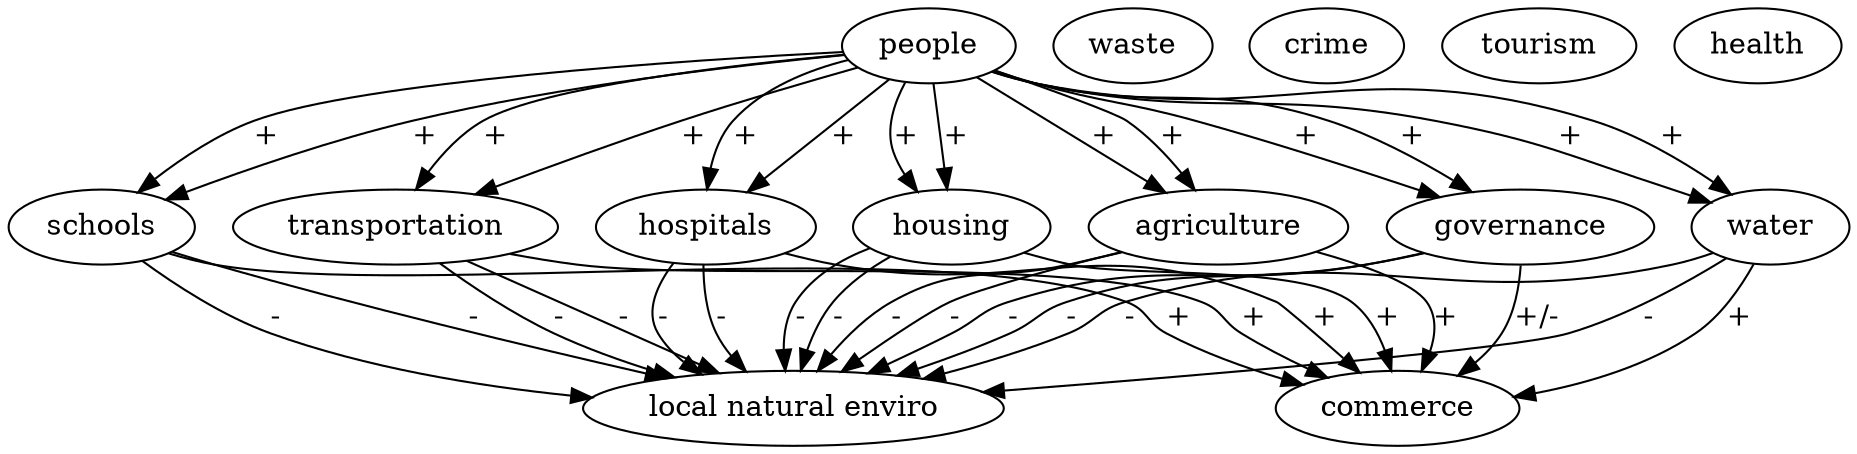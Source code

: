 // Urban Systems Diagram
digraph "Urban Systems Diagram" {
	0 [label="local natural enviro"]
	1 [label=people]
	2 [label=hospitals]
	3 [label=governance]
	4 [label=schools]
	5 [label=transportation]
	6 [label=housing]
	7 [label=agriculture]
	8 [label=water]
	9 [label=commerce]
	10 [label=waste]
	11 [label=crime]
	12 [label=tourism]
	13 [label=health]
	1 -> 2 [label="+"]
	2 -> 0 [label="-"]
	1 -> 3 [label="+"]
	3 -> 0 [label="-"]
	1 -> 4 [label="+"]
	4 -> 0 [label="-"]
	1 -> 5 [label="+"]
	5 -> 0 [label="-"]
	1 -> 6 [label="+"]
	6 -> 0 [label="-"]
	1 -> 7 [label="+"]
	7 -> 0 [label="-"]
	1 -> 8 [label="+"]
	8 -> 0 [label="-"]
	0 [label="local natural enviro"]
	1 [label=people]
	2 [label=hospitals]
	3 [label=governance]
	4 [label=schools]
	5 [label=transportation]
	6 [label=housing]
	7 [label=agriculture]
	8 [label=water]
	9 [label=commerce]
	10 [label=waste]
	11 [label=crime]
	12 [label=tourism]
	13 [label=health]
	1 -> 2 [label="+"]
	2 -> 0 [label="-"]
	2 -> 9 [label="+"]
	1 -> 3 [label="+"]
	3 -> 0 [label="-"]
	3 -> 9 [label="+/-"]
	1 -> 4 [label="+"]
	4 -> 0 [label="-"]
	4 -> 9 [label="+"]
	1 -> 5 [label="+"]
	5 -> 0 [label="-"]
	5 -> 9 [label="+"]
	1 -> 6 [label="+"]
	6 -> 0 [label="-"]
	6 -> 9 [label="+"]
	1 -> 7 [label="+"]
	7 -> 0 [label="-"]
	7 -> 9 [label="+"]
	1 -> 8 [label="+"]
	8 -> 0 [label="-"]
	8 -> 9 [label="+"]
}

